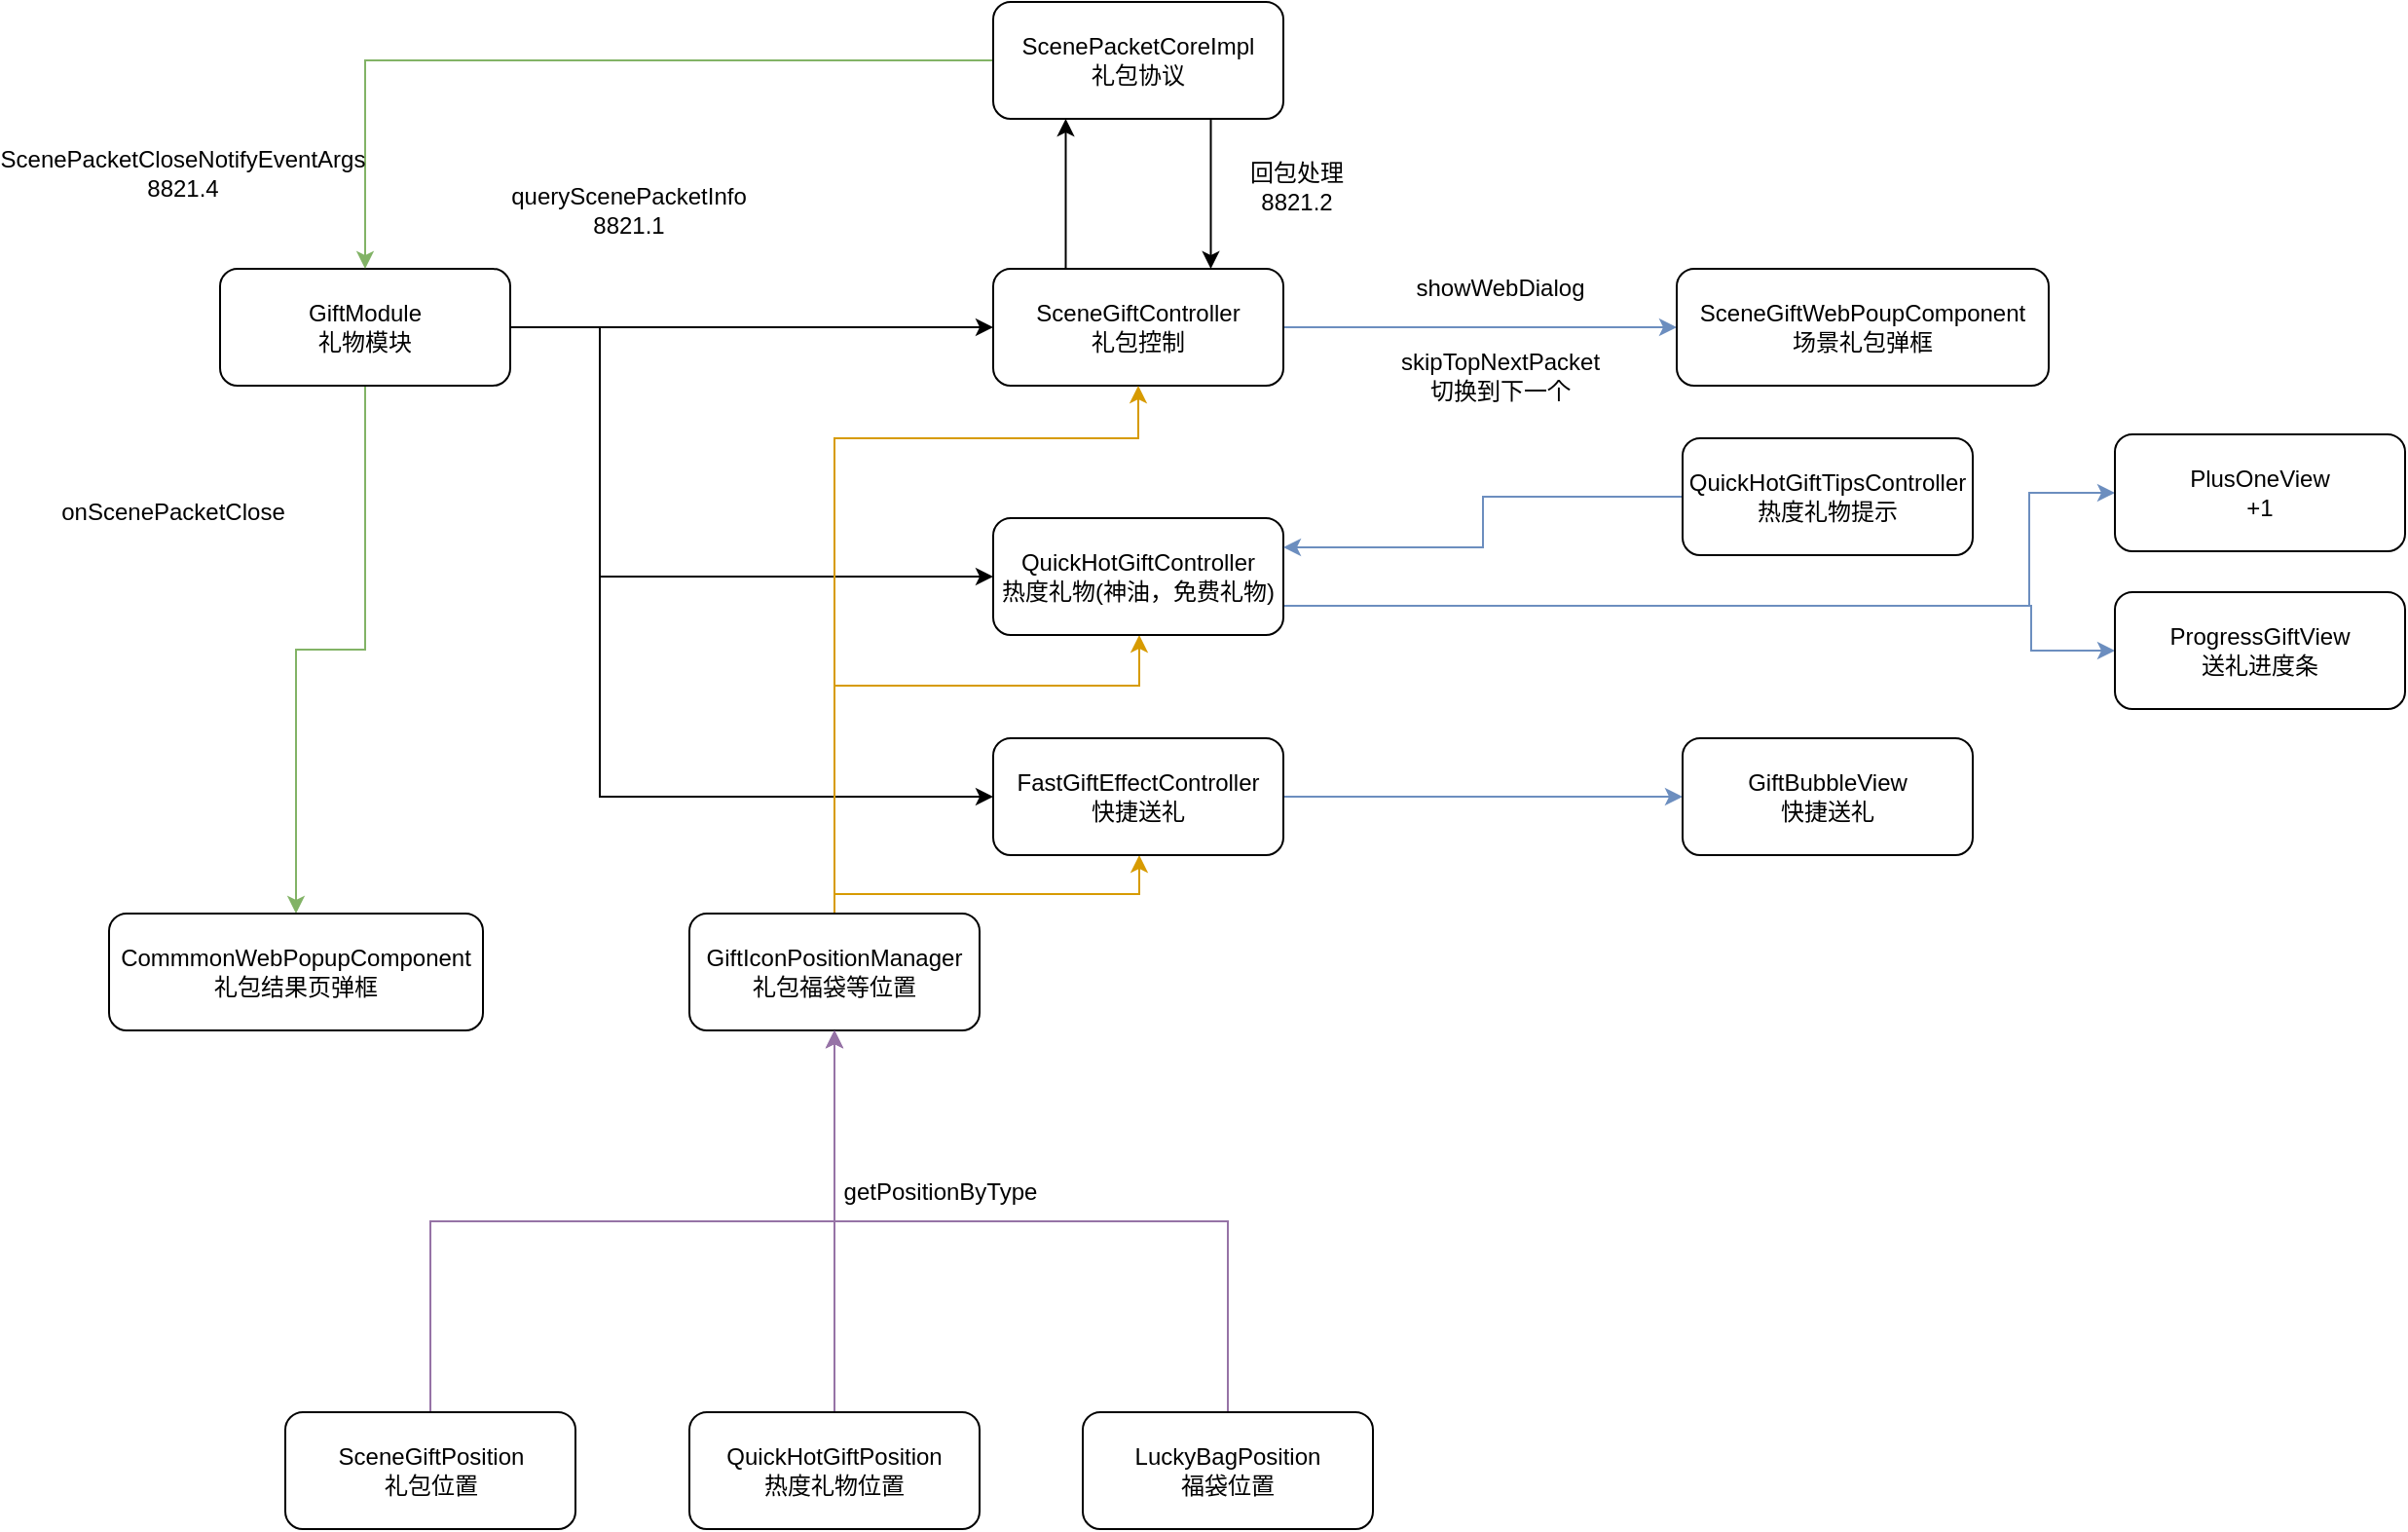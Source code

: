 <mxfile version="14.9.2" type="github">
  <diagram id="d-StCgUHEypoipgm2hQN" name="Page-1">
    <mxGraphModel dx="2249" dy="761" grid="0" gridSize="10" guides="1" tooltips="1" connect="1" arrows="1" fold="1" page="1" pageScale="1" pageWidth="827" pageHeight="1169" math="0" shadow="0">
      <root>
        <mxCell id="0" />
        <mxCell id="1" parent="0" />
        <mxCell id="L2o5PlFDEDJPmrwstJFm-19" style="edgeStyle=orthogonalEdgeStyle;rounded=0;orthogonalLoop=1;jettySize=auto;html=1;exitX=0.25;exitY=0;exitDx=0;exitDy=0;entryX=0.25;entryY=1;entryDx=0;entryDy=0;" edge="1" parent="1" source="L2o5PlFDEDJPmrwstJFm-1" target="L2o5PlFDEDJPmrwstJFm-4">
          <mxGeometry relative="1" as="geometry" />
        </mxCell>
        <mxCell id="L2o5PlFDEDJPmrwstJFm-21" style="edgeStyle=orthogonalEdgeStyle;rounded=0;orthogonalLoop=1;jettySize=auto;html=1;exitX=1;exitY=0.5;exitDx=0;exitDy=0;entryX=0;entryY=0.5;entryDx=0;entryDy=0;fillColor=#dae8fc;strokeColor=#6c8ebf;" edge="1" parent="1" source="L2o5PlFDEDJPmrwstJFm-1" target="L2o5PlFDEDJPmrwstJFm-9">
          <mxGeometry relative="1" as="geometry" />
        </mxCell>
        <mxCell id="L2o5PlFDEDJPmrwstJFm-1" value="SceneGiftController&lt;br&gt;礼包控制" style="rounded=1;whiteSpace=wrap;html=1;" vertex="1" parent="1">
          <mxGeometry x="473" y="198" width="149" height="60" as="geometry" />
        </mxCell>
        <mxCell id="L2o5PlFDEDJPmrwstJFm-3" style="edgeStyle=orthogonalEdgeStyle;rounded=0;orthogonalLoop=1;jettySize=auto;html=1;exitX=1;exitY=0.5;exitDx=0;exitDy=0;entryX=0;entryY=0.5;entryDx=0;entryDy=0;" edge="1" parent="1" source="L2o5PlFDEDJPmrwstJFm-2" target="L2o5PlFDEDJPmrwstJFm-1">
          <mxGeometry relative="1" as="geometry" />
        </mxCell>
        <mxCell id="L2o5PlFDEDJPmrwstJFm-11" style="edgeStyle=orthogonalEdgeStyle;rounded=0;orthogonalLoop=1;jettySize=auto;html=1;exitX=0.5;exitY=1;exitDx=0;exitDy=0;fillColor=#d5e8d4;strokeColor=#82b366;" edge="1" parent="1" source="L2o5PlFDEDJPmrwstJFm-2" target="L2o5PlFDEDJPmrwstJFm-10">
          <mxGeometry relative="1" as="geometry" />
        </mxCell>
        <mxCell id="L2o5PlFDEDJPmrwstJFm-36" style="edgeStyle=orthogonalEdgeStyle;rounded=0;orthogonalLoop=1;jettySize=auto;html=1;exitX=1;exitY=0.5;exitDx=0;exitDy=0;entryX=0;entryY=0.5;entryDx=0;entryDy=0;" edge="1" parent="1" source="L2o5PlFDEDJPmrwstJFm-2" target="L2o5PlFDEDJPmrwstJFm-35">
          <mxGeometry relative="1" as="geometry">
            <Array as="points">
              <mxPoint x="271" y="228" />
              <mxPoint x="271" y="356" />
            </Array>
          </mxGeometry>
        </mxCell>
        <mxCell id="L2o5PlFDEDJPmrwstJFm-43" style="edgeStyle=orthogonalEdgeStyle;rounded=0;orthogonalLoop=1;jettySize=auto;html=1;exitX=1;exitY=0.5;exitDx=0;exitDy=0;entryX=0;entryY=0.5;entryDx=0;entryDy=0;" edge="1" parent="1" source="L2o5PlFDEDJPmrwstJFm-2" target="L2o5PlFDEDJPmrwstJFm-42">
          <mxGeometry relative="1" as="geometry">
            <Array as="points">
              <mxPoint x="271" y="228" />
              <mxPoint x="271" y="469" />
            </Array>
          </mxGeometry>
        </mxCell>
        <mxCell id="L2o5PlFDEDJPmrwstJFm-2" value="GiftModule&lt;br&gt;礼物模块" style="rounded=1;whiteSpace=wrap;html=1;" vertex="1" parent="1">
          <mxGeometry x="76" y="198" width="149" height="60" as="geometry" />
        </mxCell>
        <mxCell id="L2o5PlFDEDJPmrwstJFm-20" style="edgeStyle=orthogonalEdgeStyle;rounded=0;orthogonalLoop=1;jettySize=auto;html=1;exitX=0.75;exitY=1;exitDx=0;exitDy=0;entryX=0.75;entryY=0;entryDx=0;entryDy=0;" edge="1" parent="1" source="L2o5PlFDEDJPmrwstJFm-4" target="L2o5PlFDEDJPmrwstJFm-1">
          <mxGeometry relative="1" as="geometry" />
        </mxCell>
        <mxCell id="L2o5PlFDEDJPmrwstJFm-26" style="edgeStyle=orthogonalEdgeStyle;rounded=0;orthogonalLoop=1;jettySize=auto;html=1;exitX=0;exitY=0.5;exitDx=0;exitDy=0;fillColor=#d5e8d4;strokeColor=#82b366;" edge="1" parent="1" source="L2o5PlFDEDJPmrwstJFm-4" target="L2o5PlFDEDJPmrwstJFm-2">
          <mxGeometry relative="1" as="geometry" />
        </mxCell>
        <mxCell id="L2o5PlFDEDJPmrwstJFm-4" value="ScenePacketCoreImpl&lt;br&gt;礼包协议" style="rounded=1;whiteSpace=wrap;html=1;" vertex="1" parent="1">
          <mxGeometry x="473" y="61" width="149" height="60" as="geometry" />
        </mxCell>
        <mxCell id="L2o5PlFDEDJPmrwstJFm-51" style="edgeStyle=orthogonalEdgeStyle;rounded=0;orthogonalLoop=1;jettySize=auto;html=1;exitX=0.5;exitY=0;exitDx=0;exitDy=0;entryX=0.5;entryY=1;entryDx=0;entryDy=0;fillColor=#ffe6cc;strokeColor=#d79b00;" edge="1" parent="1" source="L2o5PlFDEDJPmrwstJFm-5" target="L2o5PlFDEDJPmrwstJFm-1">
          <mxGeometry relative="1" as="geometry">
            <Array as="points">
              <mxPoint x="392" y="285" />
              <mxPoint x="548" y="285" />
            </Array>
          </mxGeometry>
        </mxCell>
        <mxCell id="L2o5PlFDEDJPmrwstJFm-52" style="edgeStyle=orthogonalEdgeStyle;rounded=0;orthogonalLoop=1;jettySize=auto;html=1;exitX=0.5;exitY=0;exitDx=0;exitDy=0;fillColor=#ffe6cc;strokeColor=#d79b00;" edge="1" parent="1" source="L2o5PlFDEDJPmrwstJFm-5" target="L2o5PlFDEDJPmrwstJFm-35">
          <mxGeometry relative="1" as="geometry">
            <Array as="points">
              <mxPoint x="392" y="412" />
              <mxPoint x="548" y="412" />
            </Array>
          </mxGeometry>
        </mxCell>
        <mxCell id="L2o5PlFDEDJPmrwstJFm-53" style="edgeStyle=orthogonalEdgeStyle;rounded=0;orthogonalLoop=1;jettySize=auto;html=1;exitX=0.5;exitY=0;exitDx=0;exitDy=0;fillColor=#ffe6cc;strokeColor=#d79b00;" edge="1" parent="1" source="L2o5PlFDEDJPmrwstJFm-5" target="L2o5PlFDEDJPmrwstJFm-42">
          <mxGeometry relative="1" as="geometry">
            <Array as="points">
              <mxPoint x="392" y="519" />
              <mxPoint x="548" y="519" />
            </Array>
          </mxGeometry>
        </mxCell>
        <mxCell id="L2o5PlFDEDJPmrwstJFm-5" value="GiftIconPositionManager&lt;br&gt;礼包福袋等位置" style="rounded=1;whiteSpace=wrap;html=1;" vertex="1" parent="1">
          <mxGeometry x="317" y="529" width="149" height="60" as="geometry" />
        </mxCell>
        <mxCell id="L2o5PlFDEDJPmrwstJFm-9" value="SceneGiftWebPoupComponent&lt;br&gt;场景礼包弹框" style="rounded=1;whiteSpace=wrap;html=1;" vertex="1" parent="1">
          <mxGeometry x="824" y="198" width="191" height="60" as="geometry" />
        </mxCell>
        <mxCell id="L2o5PlFDEDJPmrwstJFm-10" value="CommmonWebPopupComponent&lt;br&gt;礼包结果页弹框" style="rounded=1;whiteSpace=wrap;html=1;" vertex="1" parent="1">
          <mxGeometry x="19" y="529" width="192" height="60" as="geometry" />
        </mxCell>
        <mxCell id="L2o5PlFDEDJPmrwstJFm-12" value="onScenePacketClose" style="text;html=1;strokeColor=none;fillColor=none;align=center;verticalAlign=middle;whiteSpace=wrap;rounded=0;" vertex="1" parent="1">
          <mxGeometry x="-9" y="313" width="122" height="20" as="geometry" />
        </mxCell>
        <mxCell id="L2o5PlFDEDJPmrwstJFm-22" style="edgeStyle=orthogonalEdgeStyle;rounded=0;orthogonalLoop=1;jettySize=auto;html=1;exitX=0.5;exitY=0;exitDx=0;exitDy=0;fillColor=#e1d5e7;strokeColor=#9673a6;" edge="1" parent="1" source="L2o5PlFDEDJPmrwstJFm-13" target="L2o5PlFDEDJPmrwstJFm-5">
          <mxGeometry relative="1" as="geometry" />
        </mxCell>
        <mxCell id="L2o5PlFDEDJPmrwstJFm-13" value="SceneGiftPosition&lt;br&gt;礼包位置" style="rounded=1;whiteSpace=wrap;html=1;" vertex="1" parent="1">
          <mxGeometry x="109.5" y="785" width="149" height="60" as="geometry" />
        </mxCell>
        <mxCell id="L2o5PlFDEDJPmrwstJFm-24" style="edgeStyle=orthogonalEdgeStyle;rounded=0;orthogonalLoop=1;jettySize=auto;html=1;exitX=0.5;exitY=0;exitDx=0;exitDy=0;fillColor=#e1d5e7;strokeColor=#9673a6;" edge="1" parent="1" source="L2o5PlFDEDJPmrwstJFm-14" target="L2o5PlFDEDJPmrwstJFm-5">
          <mxGeometry relative="1" as="geometry" />
        </mxCell>
        <mxCell id="L2o5PlFDEDJPmrwstJFm-14" value="QuickHotGiftPosition&lt;br&gt;热度礼物位置" style="rounded=1;whiteSpace=wrap;html=1;" vertex="1" parent="1">
          <mxGeometry x="317" y="785" width="149" height="60" as="geometry" />
        </mxCell>
        <mxCell id="L2o5PlFDEDJPmrwstJFm-25" style="edgeStyle=orthogonalEdgeStyle;rounded=0;orthogonalLoop=1;jettySize=auto;html=1;exitX=0.5;exitY=0;exitDx=0;exitDy=0;entryX=0.5;entryY=1;entryDx=0;entryDy=0;fillColor=#e1d5e7;strokeColor=#9673a6;" edge="1" parent="1" source="L2o5PlFDEDJPmrwstJFm-15" target="L2o5PlFDEDJPmrwstJFm-5">
          <mxGeometry relative="1" as="geometry" />
        </mxCell>
        <mxCell id="L2o5PlFDEDJPmrwstJFm-15" value="LuckyBagPosition&lt;br&gt;福袋位置" style="rounded=1;whiteSpace=wrap;html=1;" vertex="1" parent="1">
          <mxGeometry x="519" y="785" width="149" height="60" as="geometry" />
        </mxCell>
        <mxCell id="L2o5PlFDEDJPmrwstJFm-27" value="showWebDialog" style="text;html=1;strokeColor=none;fillColor=none;align=center;verticalAlign=middle;whiteSpace=wrap;rounded=0;" vertex="1" parent="1">
          <mxGeometry x="682" y="198" width="103" height="20" as="geometry" />
        </mxCell>
        <mxCell id="L2o5PlFDEDJPmrwstJFm-28" value="skipTopNextPacket&lt;br&gt;切换到下一个" style="text;html=1;strokeColor=none;fillColor=none;align=center;verticalAlign=middle;whiteSpace=wrap;rounded=0;" vertex="1" parent="1">
          <mxGeometry x="682" y="238" width="103" height="29" as="geometry" />
        </mxCell>
        <mxCell id="L2o5PlFDEDJPmrwstJFm-30" value="queryScenePacketInfo&lt;br&gt;8821.1" style="text;html=1;strokeColor=none;fillColor=none;align=center;verticalAlign=middle;whiteSpace=wrap;rounded=0;" vertex="1" parent="1">
          <mxGeometry x="194" y="148" width="184" height="40" as="geometry" />
        </mxCell>
        <mxCell id="L2o5PlFDEDJPmrwstJFm-32" value="回包处理&lt;br&gt;8821.2" style="text;html=1;strokeColor=none;fillColor=none;align=center;verticalAlign=middle;whiteSpace=wrap;rounded=0;" vertex="1" parent="1">
          <mxGeometry x="589" y="136" width="80" height="40" as="geometry" />
        </mxCell>
        <mxCell id="L2o5PlFDEDJPmrwstJFm-33" value="ScenePacketCloseNotifyEventArgs&lt;br&gt;8821.4" style="text;html=1;strokeColor=none;fillColor=none;align=center;verticalAlign=middle;whiteSpace=wrap;rounded=0;" vertex="1" parent="1">
          <mxGeometry x="-35" y="129" width="184" height="40" as="geometry" />
        </mxCell>
        <mxCell id="L2o5PlFDEDJPmrwstJFm-34" value="getPositionByType" style="text;html=1;strokeColor=none;fillColor=none;align=center;verticalAlign=middle;whiteSpace=wrap;rounded=0;" vertex="1" parent="1">
          <mxGeometry x="355" y="662" width="182" height="20" as="geometry" />
        </mxCell>
        <mxCell id="L2o5PlFDEDJPmrwstJFm-59" style="edgeStyle=orthogonalEdgeStyle;rounded=0;orthogonalLoop=1;jettySize=auto;html=1;exitX=1;exitY=0.75;exitDx=0;exitDy=0;fillColor=#dae8fc;strokeColor=#6c8ebf;" edge="1" parent="1" source="L2o5PlFDEDJPmrwstJFm-35" target="L2o5PlFDEDJPmrwstJFm-55">
          <mxGeometry relative="1" as="geometry">
            <Array as="points">
              <mxPoint x="1005" y="371" />
              <mxPoint x="1005" y="313" />
            </Array>
          </mxGeometry>
        </mxCell>
        <mxCell id="L2o5PlFDEDJPmrwstJFm-60" style="edgeStyle=orthogonalEdgeStyle;rounded=0;orthogonalLoop=1;jettySize=auto;html=1;exitX=1;exitY=0.75;exitDx=0;exitDy=0;fillColor=#dae8fc;strokeColor=#6c8ebf;" edge="1" parent="1" source="L2o5PlFDEDJPmrwstJFm-35" target="L2o5PlFDEDJPmrwstJFm-56">
          <mxGeometry relative="1" as="geometry">
            <Array as="points">
              <mxPoint x="1006" y="371" />
              <mxPoint x="1006" y="394" />
            </Array>
          </mxGeometry>
        </mxCell>
        <mxCell id="L2o5PlFDEDJPmrwstJFm-35" value="QuickHotGiftController&lt;br&gt;热度礼物(神油，免费礼物)" style="rounded=1;whiteSpace=wrap;html=1;" vertex="1" parent="1">
          <mxGeometry x="473" y="326" width="149" height="60" as="geometry" />
        </mxCell>
        <mxCell id="L2o5PlFDEDJPmrwstJFm-57" style="edgeStyle=orthogonalEdgeStyle;rounded=0;orthogonalLoop=1;jettySize=auto;html=1;exitX=0;exitY=0.5;exitDx=0;exitDy=0;entryX=1;entryY=0.25;entryDx=0;entryDy=0;fillColor=#dae8fc;strokeColor=#6c8ebf;" edge="1" parent="1" source="L2o5PlFDEDJPmrwstJFm-40" target="L2o5PlFDEDJPmrwstJFm-35">
          <mxGeometry relative="1" as="geometry" />
        </mxCell>
        <mxCell id="L2o5PlFDEDJPmrwstJFm-40" value="QuickHotGiftTipsController&lt;br&gt;热度礼物提示" style="rounded=1;whiteSpace=wrap;html=1;" vertex="1" parent="1">
          <mxGeometry x="827" y="285" width="149" height="60" as="geometry" />
        </mxCell>
        <mxCell id="L2o5PlFDEDJPmrwstJFm-48" style="edgeStyle=orthogonalEdgeStyle;rounded=0;orthogonalLoop=1;jettySize=auto;html=1;exitX=1;exitY=0.5;exitDx=0;exitDy=0;entryX=0;entryY=0.5;entryDx=0;entryDy=0;fillColor=#dae8fc;strokeColor=#6c8ebf;" edge="1" parent="1" source="L2o5PlFDEDJPmrwstJFm-42" target="L2o5PlFDEDJPmrwstJFm-47">
          <mxGeometry relative="1" as="geometry" />
        </mxCell>
        <mxCell id="L2o5PlFDEDJPmrwstJFm-42" value="FastGiftEffectController&lt;br&gt;快捷送礼" style="rounded=1;whiteSpace=wrap;html=1;" vertex="1" parent="1">
          <mxGeometry x="473" y="439" width="149" height="60" as="geometry" />
        </mxCell>
        <mxCell id="L2o5PlFDEDJPmrwstJFm-47" value="GiftBubbleView&lt;br&gt;快捷送礼" style="rounded=1;whiteSpace=wrap;html=1;" vertex="1" parent="1">
          <mxGeometry x="827" y="439" width="149" height="60" as="geometry" />
        </mxCell>
        <mxCell id="L2o5PlFDEDJPmrwstJFm-55" value="PlusOneView&lt;br&gt;+1" style="rounded=1;whiteSpace=wrap;html=1;" vertex="1" parent="1">
          <mxGeometry x="1049" y="283" width="149" height="60" as="geometry" />
        </mxCell>
        <mxCell id="L2o5PlFDEDJPmrwstJFm-56" value="ProgressGiftView&lt;br&gt;送礼进度条" style="rounded=1;whiteSpace=wrap;html=1;" vertex="1" parent="1">
          <mxGeometry x="1049" y="364" width="149" height="60" as="geometry" />
        </mxCell>
      </root>
    </mxGraphModel>
  </diagram>
</mxfile>
